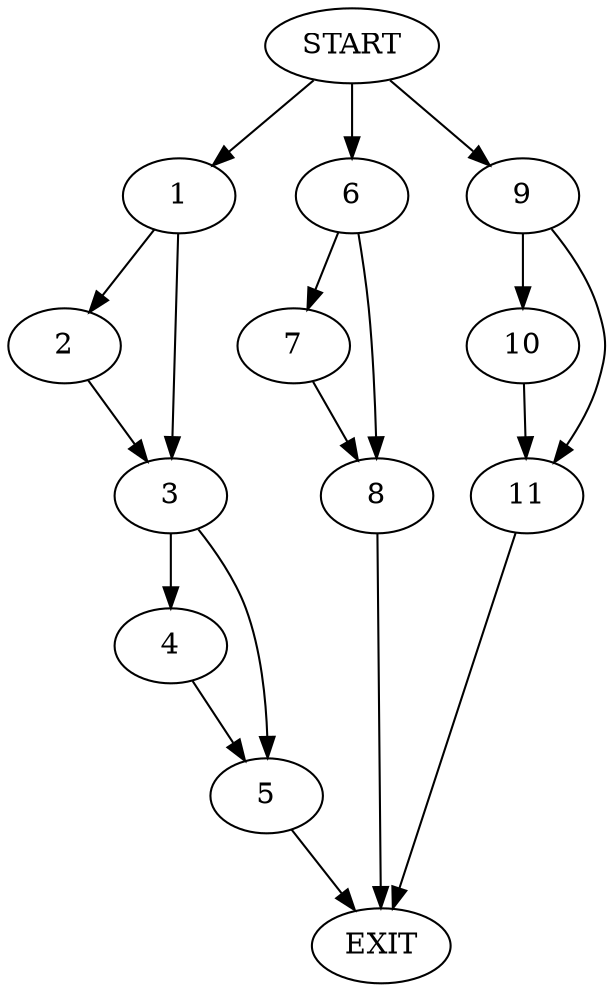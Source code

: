 digraph {
0 [label="START"]
12 [label="EXIT"]
0 -> 1
1 -> 2
1 -> 3
3 -> 4
3 -> 5
2 -> 3
5 -> 12
4 -> 5
0 -> 6
6 -> 7
6 -> 8
7 -> 8
8 -> 12
0 -> 9
9 -> 10
9 -> 11
10 -> 11
11 -> 12
}
